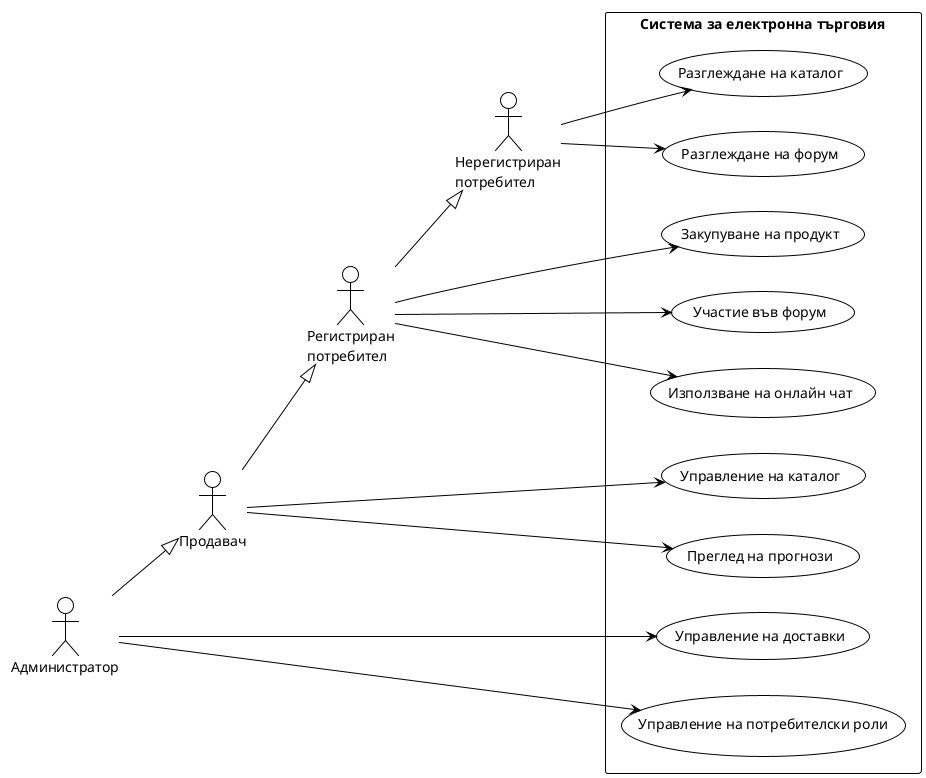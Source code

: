@startuml
!theme plain
left to right direction
skinparam packageStyle rectangle

actor "Нерегистриран\nпотребител" as Anonymous
actor "Регистриран\nпотребител" as User
actor "Продавач" as Seller
actor "Администратор" as Admin

rectangle "Система за електронна търговия" {
    usecase "Разглеждане на каталог" as UC1
    usecase "Разглеждане на форум" as UC2
    usecase "Закупуване на продукт" as UC3
    usecase "Участие във форум" as UC4
    usecase "Използване на онлайн чат" as UC5
    usecase "Управление на каталог" as UC6
    usecase "Преглед на прогнози" as UC7
    usecase "Управление на доставки" as UC8
    usecase "Управление на потребителски роли" as UC9
}

Anonymous --> UC1
Anonymous --> UC2

User --|> Anonymous
User --> UC3
User --> UC4
User --> UC5

Seller --|> User
Seller --> UC6
Seller --> UC7

Admin --|> Seller
Admin --> UC8
Admin --> UC9
@enduml